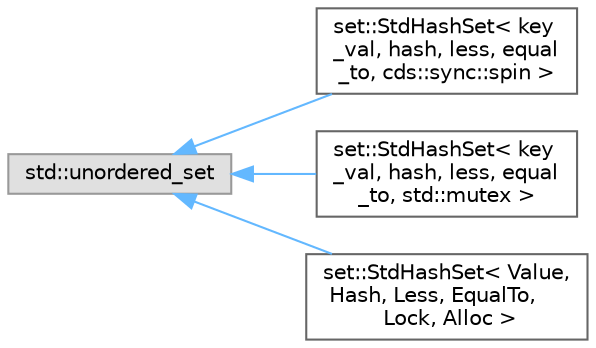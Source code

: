 digraph "类继承关系图"
{
 // LATEX_PDF_SIZE
  bgcolor="transparent";
  edge [fontname=Helvetica,fontsize=10,labelfontname=Helvetica,labelfontsize=10];
  node [fontname=Helvetica,fontsize=10,shape=box,height=0.2,width=0.4];
  rankdir="LR";
  Node0 [id="Node000000",label="std::unordered_set",height=0.2,width=0.4,color="grey60", fillcolor="#E0E0E0", style="filled",tooltip=" "];
  Node0 -> Node1 [id="edge6635_Node000000_Node000001",dir="back",color="steelblue1",style="solid",tooltip=" "];
  Node1 [id="Node000001",label="set::StdHashSet\< key\l_val, hash, less, equal\l_to, cds::sync::spin \>",height=0.2,width=0.4,color="grey40", fillcolor="white", style="filled",URL="$classset_1_1_std_hash_set.html",tooltip=" "];
  Node0 -> Node2 [id="edge6636_Node000000_Node000002",dir="back",color="steelblue1",style="solid",tooltip=" "];
  Node2 [id="Node000002",label="set::StdHashSet\< key\l_val, hash, less, equal\l_to, std::mutex \>",height=0.2,width=0.4,color="grey40", fillcolor="white", style="filled",URL="$classset_1_1_std_hash_set.html",tooltip=" "];
  Node0 -> Node3 [id="edge6637_Node000000_Node000003",dir="back",color="steelblue1",style="solid",tooltip=" "];
  Node3 [id="Node000003",label="set::StdHashSet\< Value,\l Hash, Less, EqualTo,\l Lock, Alloc \>",height=0.2,width=0.4,color="grey40", fillcolor="white", style="filled",URL="$classset_1_1_std_hash_set.html",tooltip=" "];
}
